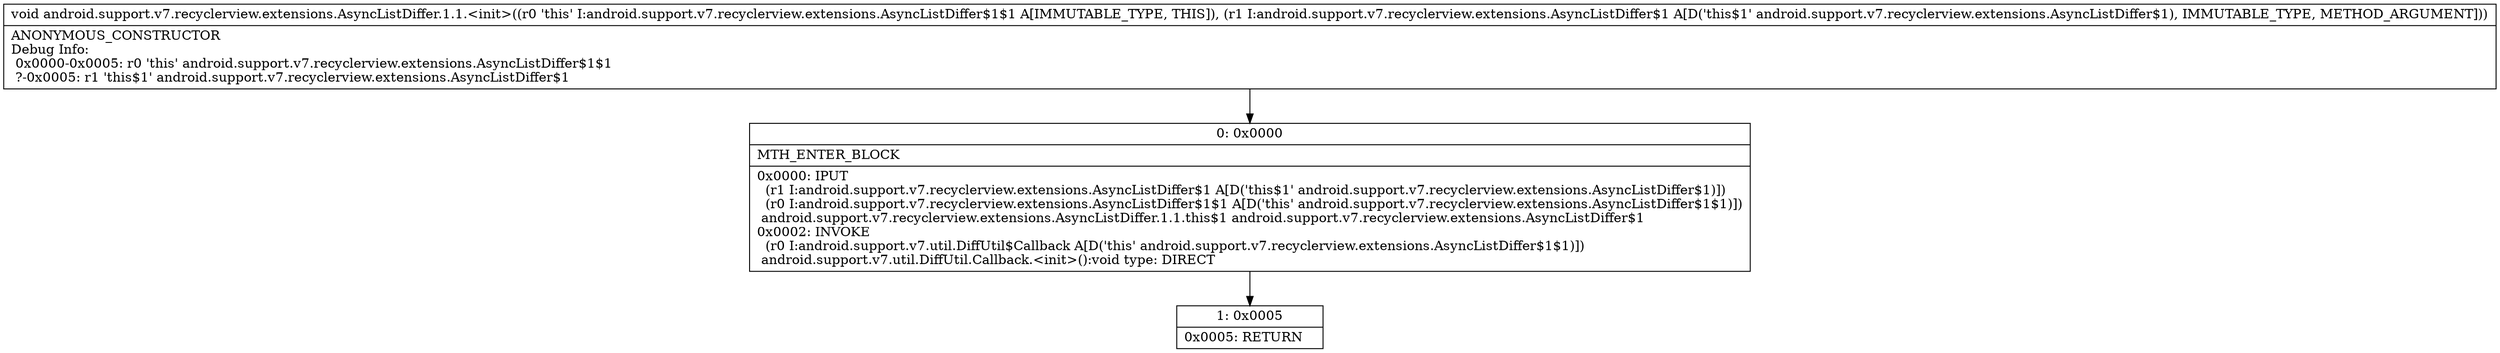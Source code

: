 digraph "CFG forandroid.support.v7.recyclerview.extensions.AsyncListDiffer.1.1.\<init\>(Landroid\/support\/v7\/recyclerview\/extensions\/AsyncListDiffer$1;)V" {
Node_0 [shape=record,label="{0\:\ 0x0000|MTH_ENTER_BLOCK\l|0x0000: IPUT  \l  (r1 I:android.support.v7.recyclerview.extensions.AsyncListDiffer$1 A[D('this$1' android.support.v7.recyclerview.extensions.AsyncListDiffer$1)])\l  (r0 I:android.support.v7.recyclerview.extensions.AsyncListDiffer$1$1 A[D('this' android.support.v7.recyclerview.extensions.AsyncListDiffer$1$1)])\l android.support.v7.recyclerview.extensions.AsyncListDiffer.1.1.this$1 android.support.v7.recyclerview.extensions.AsyncListDiffer$1 \l0x0002: INVOKE  \l  (r0 I:android.support.v7.util.DiffUtil$Callback A[D('this' android.support.v7.recyclerview.extensions.AsyncListDiffer$1$1)])\l android.support.v7.util.DiffUtil.Callback.\<init\>():void type: DIRECT \l}"];
Node_1 [shape=record,label="{1\:\ 0x0005|0x0005: RETURN   \l}"];
MethodNode[shape=record,label="{void android.support.v7.recyclerview.extensions.AsyncListDiffer.1.1.\<init\>((r0 'this' I:android.support.v7.recyclerview.extensions.AsyncListDiffer$1$1 A[IMMUTABLE_TYPE, THIS]), (r1 I:android.support.v7.recyclerview.extensions.AsyncListDiffer$1 A[D('this$1' android.support.v7.recyclerview.extensions.AsyncListDiffer$1), IMMUTABLE_TYPE, METHOD_ARGUMENT]))  | ANONYMOUS_CONSTRUCTOR\lDebug Info:\l  0x0000\-0x0005: r0 'this' android.support.v7.recyclerview.extensions.AsyncListDiffer$1$1\l  ?\-0x0005: r1 'this$1' android.support.v7.recyclerview.extensions.AsyncListDiffer$1\l}"];
MethodNode -> Node_0;
Node_0 -> Node_1;
}

